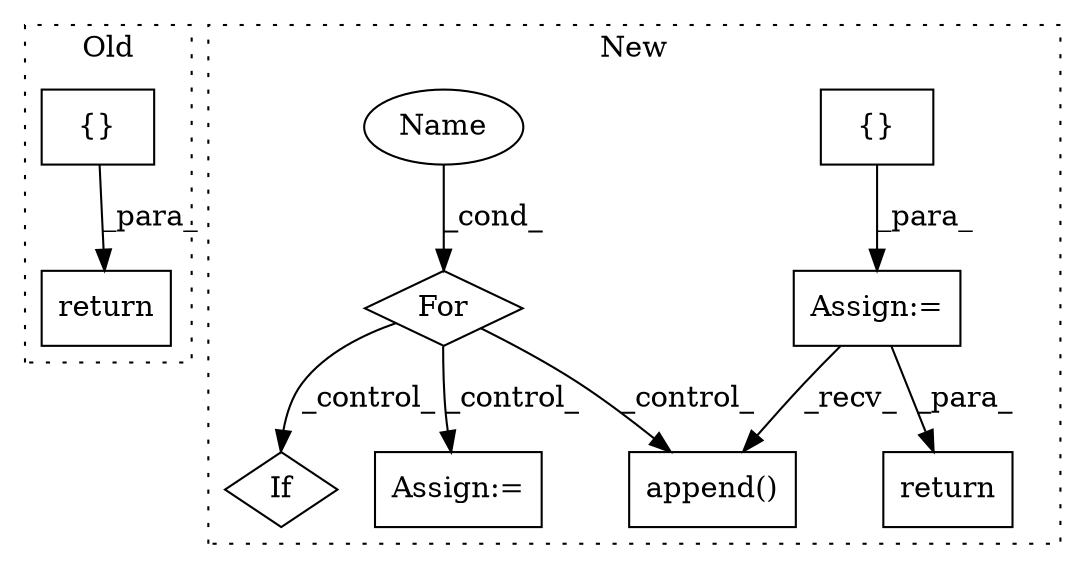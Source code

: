 digraph G {
subgraph cluster0 {
1 [label="{}" a="59" s="14972,14974" l="1,0" shape="box"];
6 [label="return" a="93" s="14965" l="7" shape="box"];
label = "Old";
style="dotted";
}
subgraph cluster1 {
2 [label="append()" a="75" s="17726,17741" l="12,1" shape="box"];
3 [label="{}" a="59" s="17048,17048" l="2,1" shape="box"];
4 [label="Assign:=" a="68" s="17045" l="3" shape="box"];
5 [label="return" a="93" s="17752" l="7" shape="box"];
7 [label="Name" a="87" s="17066" l="3" shape="ellipse"];
8 [label="Assign:=" a="68" s="17110" l="3" shape="box"];
9 [label="If" a="96" s="17178,17196" l="3,22" shape="diamond"];
10 [label="For" a="107" s="17059,17095" l="4,14" shape="diamond"];
label = "New";
style="dotted";
}
1 -> 6 [label="_para_"];
3 -> 4 [label="_para_"];
4 -> 5 [label="_para_"];
4 -> 2 [label="_recv_"];
7 -> 10 [label="_cond_"];
10 -> 8 [label="_control_"];
10 -> 9 [label="_control_"];
10 -> 2 [label="_control_"];
}